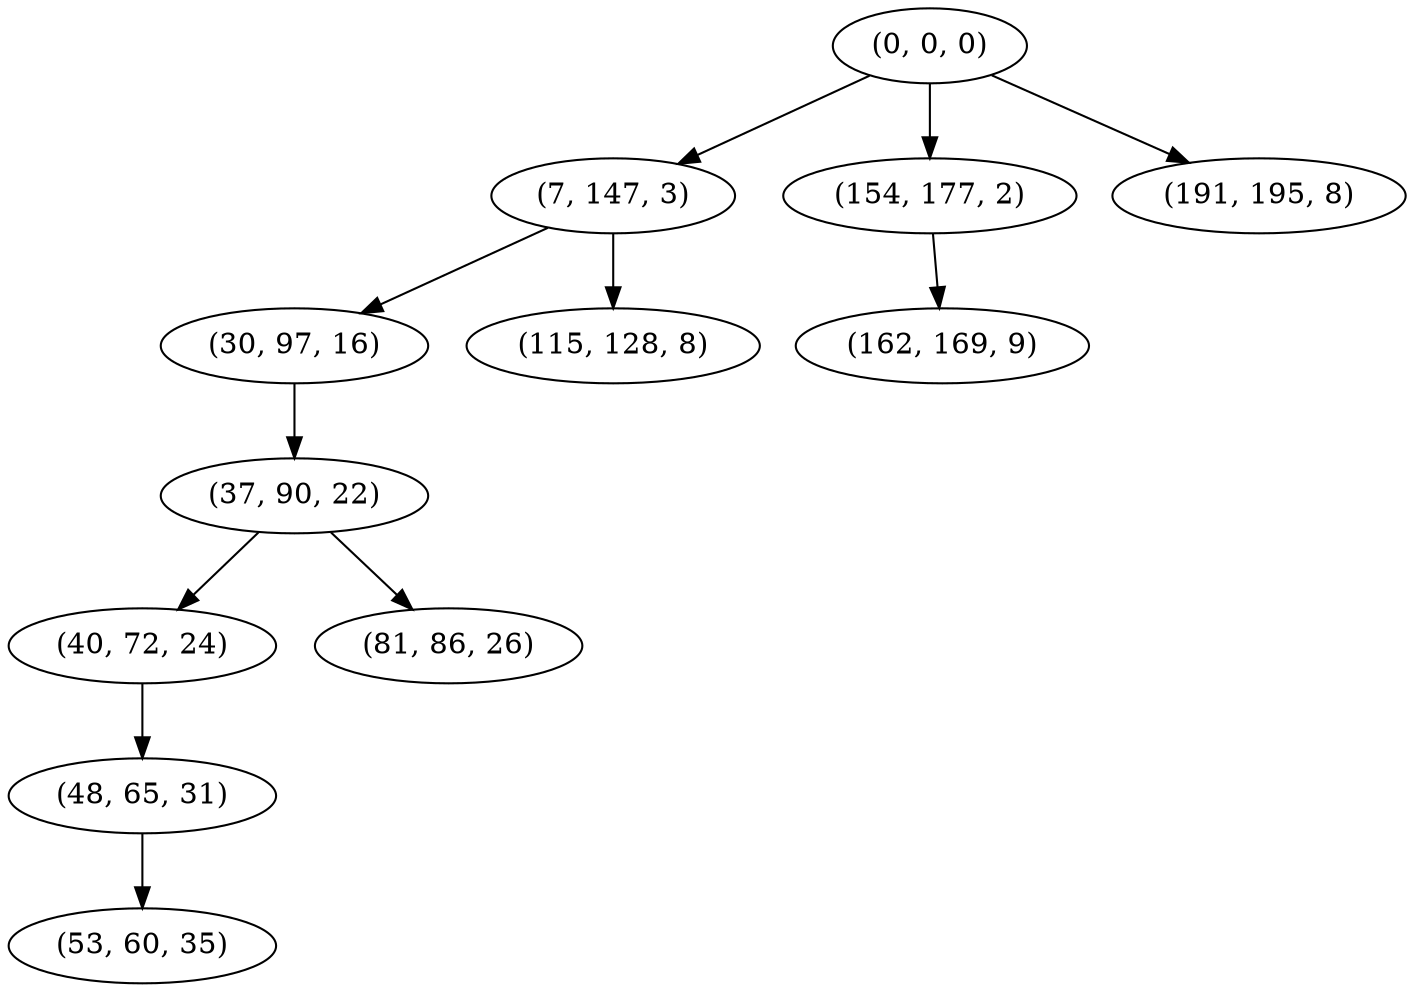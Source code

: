 digraph tree {
    "(0, 0, 0)";
    "(7, 147, 3)";
    "(30, 97, 16)";
    "(37, 90, 22)";
    "(40, 72, 24)";
    "(48, 65, 31)";
    "(53, 60, 35)";
    "(81, 86, 26)";
    "(115, 128, 8)";
    "(154, 177, 2)";
    "(162, 169, 9)";
    "(191, 195, 8)";
    "(0, 0, 0)" -> "(7, 147, 3)";
    "(0, 0, 0)" -> "(154, 177, 2)";
    "(0, 0, 0)" -> "(191, 195, 8)";
    "(7, 147, 3)" -> "(30, 97, 16)";
    "(7, 147, 3)" -> "(115, 128, 8)";
    "(30, 97, 16)" -> "(37, 90, 22)";
    "(37, 90, 22)" -> "(40, 72, 24)";
    "(37, 90, 22)" -> "(81, 86, 26)";
    "(40, 72, 24)" -> "(48, 65, 31)";
    "(48, 65, 31)" -> "(53, 60, 35)";
    "(154, 177, 2)" -> "(162, 169, 9)";
}
